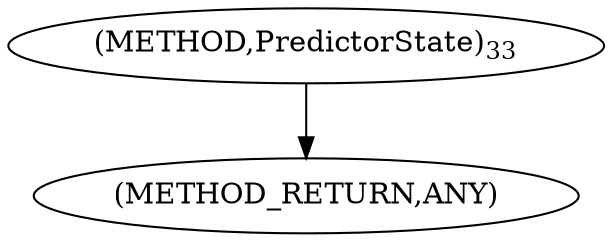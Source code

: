 digraph "PredictorState" {  
"100457" [label = <(METHOD,PredictorState)<SUB>33</SUB>> ]
"100459" [label = <(METHOD_RETURN,ANY)> ]
  "100457" -> "100459" 
}
